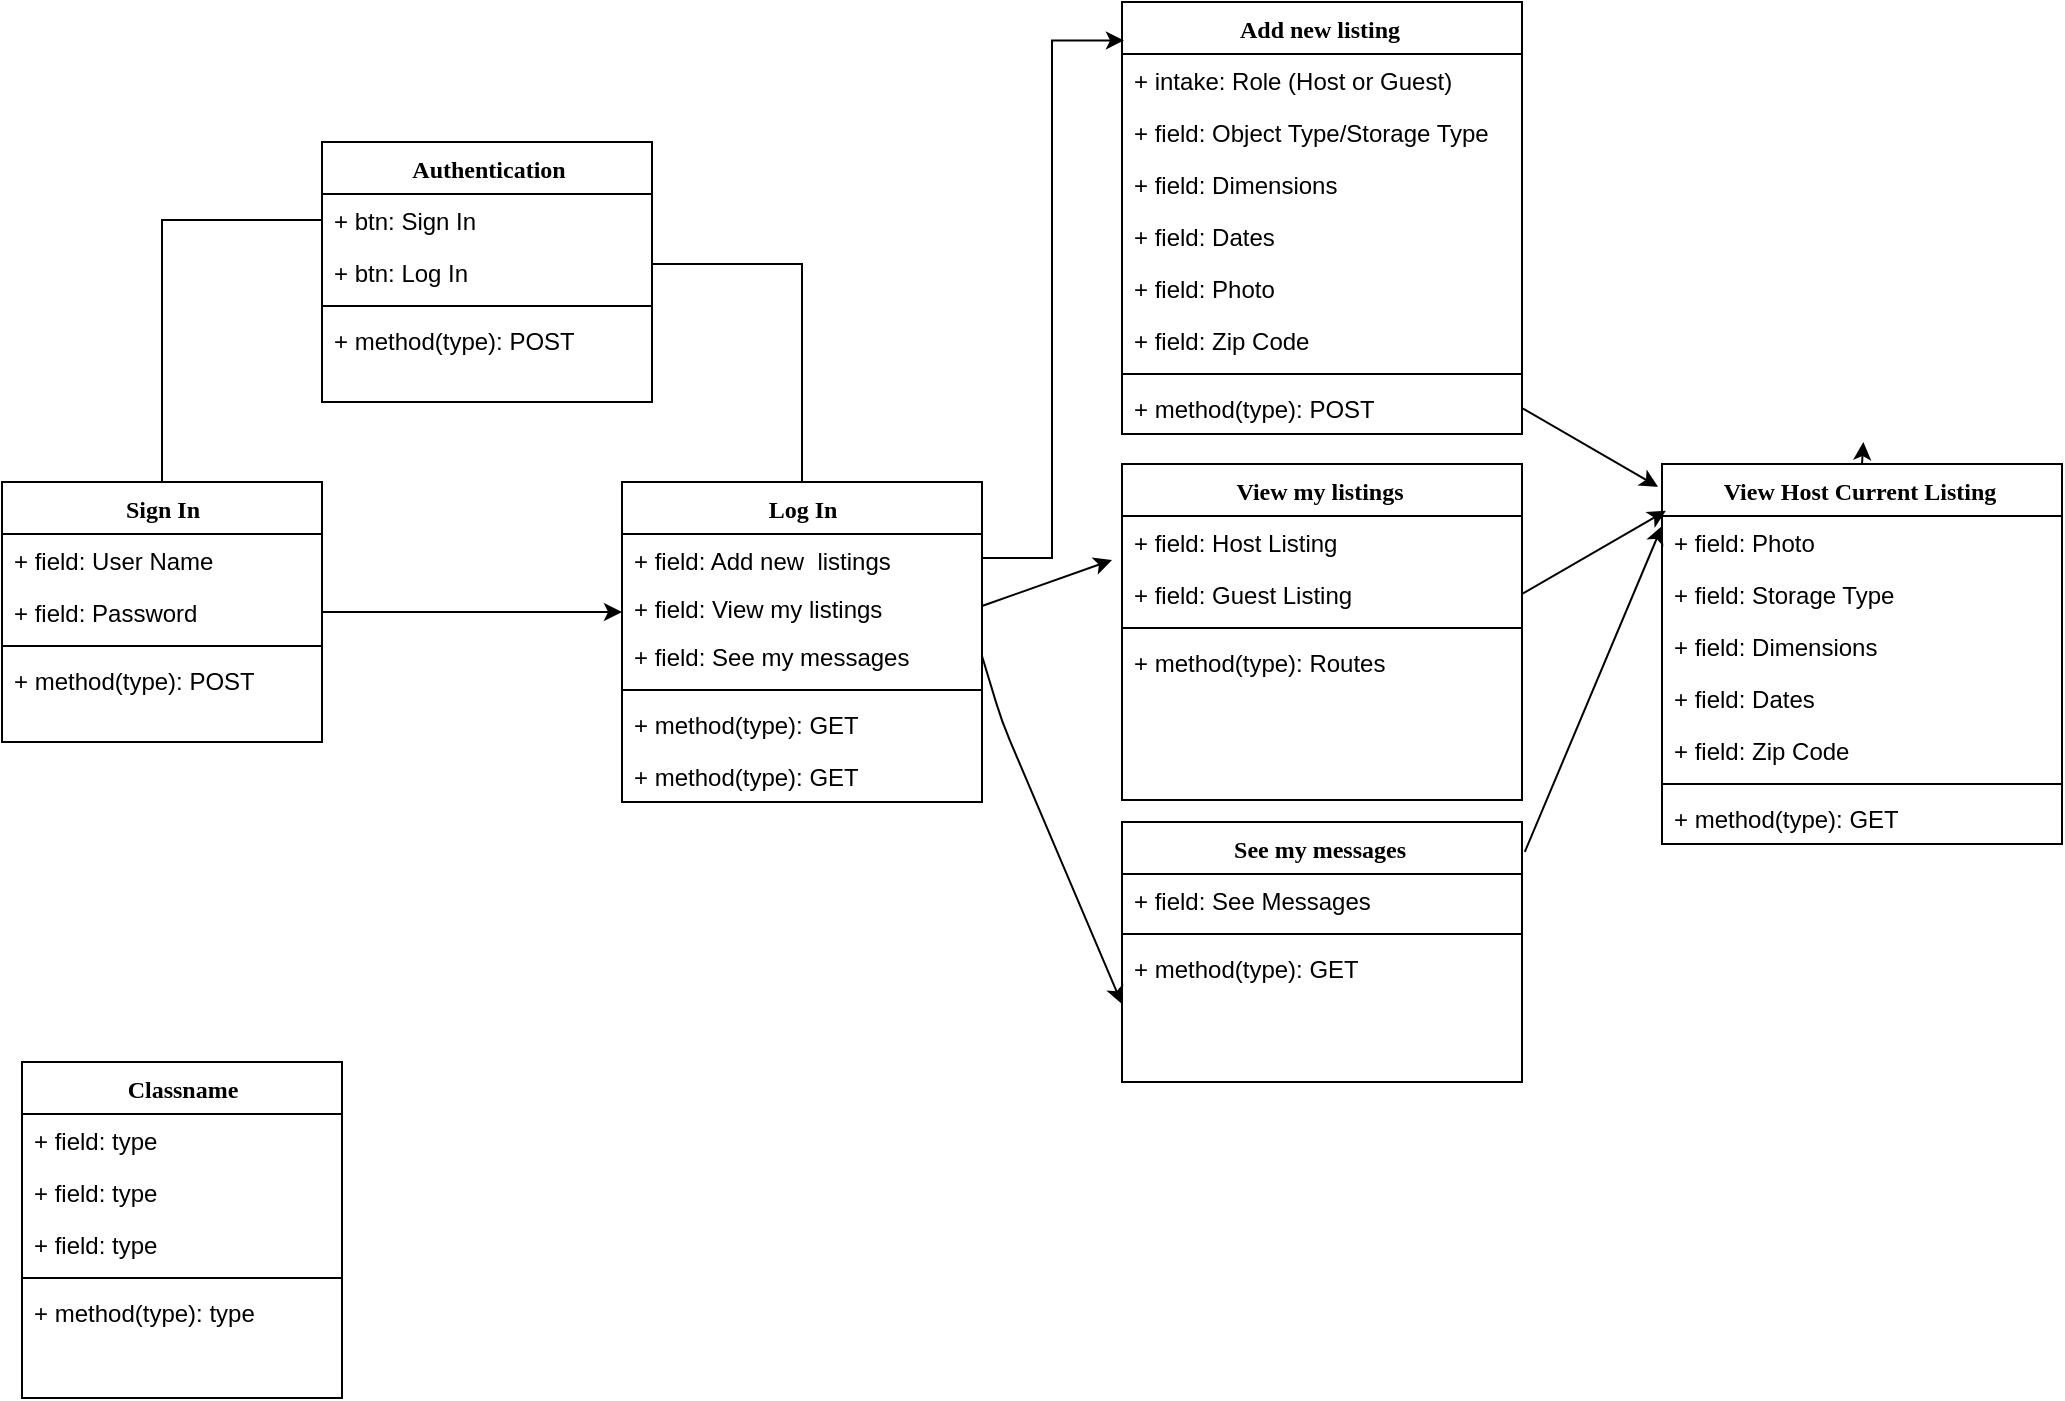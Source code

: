 <mxfile version="14.1.2" type="github" pages="2">
  <diagram name="Data Flow " id="6133507b-19e7-1e82-6fc7-422aa6c4b21f">
    <mxGraphModel dx="772" dy="821" grid="1" gridSize="10" guides="1" tooltips="1" connect="1" arrows="1" fold="1" page="1" pageScale="1" pageWidth="1100" pageHeight="850" background="#ffffff" math="0" shadow="0">
      <root>
        <mxCell id="0" />
        <mxCell id="1" parent="0" />
        <mxCell id="235556782a83e6d0-1" value="Add new listing&amp;nbsp;" style="swimlane;html=1;fontStyle=1;align=center;verticalAlign=top;childLayout=stackLayout;horizontal=1;startSize=26;horizontalStack=0;resizeParent=1;resizeLast=0;collapsible=1;marginBottom=0;swimlaneFillColor=#ffffff;rounded=0;shadow=0;comic=0;labelBackgroundColor=none;strokeWidth=1;fillColor=none;fontFamily=Verdana;fontSize=12" parent="1" vertex="1">
          <mxGeometry x="600" y="110" width="200" height="216" as="geometry" />
        </mxCell>
        <mxCell id="235556782a83e6d0-2" value="+ intake: Role (Host or Guest)" style="text;html=1;strokeColor=none;fillColor=none;align=left;verticalAlign=top;spacingLeft=4;spacingRight=4;whiteSpace=wrap;overflow=hidden;rotatable=0;points=[[0,0.5],[1,0.5]];portConstraint=eastwest;" parent="235556782a83e6d0-1" vertex="1">
          <mxGeometry y="26" width="200" height="26" as="geometry" />
        </mxCell>
        <mxCell id="235556782a83e6d0-3" value="+ field: Object Type/Storage Type&amp;nbsp;" style="text;html=1;strokeColor=none;fillColor=none;align=left;verticalAlign=top;spacingLeft=4;spacingRight=4;whiteSpace=wrap;overflow=hidden;rotatable=0;points=[[0,0.5],[1,0.5]];portConstraint=eastwest;" parent="235556782a83e6d0-1" vertex="1">
          <mxGeometry y="52" width="200" height="26" as="geometry" />
        </mxCell>
        <mxCell id="gMW-eXliZmSyRRlXndjO-48" value="+ field: Dimensions&amp;nbsp;" style="text;html=1;strokeColor=none;fillColor=none;align=left;verticalAlign=top;spacingLeft=4;spacingRight=4;whiteSpace=wrap;overflow=hidden;rotatable=0;points=[[0,0.5],[1,0.5]];portConstraint=eastwest;" parent="235556782a83e6d0-1" vertex="1">
          <mxGeometry y="78" width="200" height="26" as="geometry" />
        </mxCell>
        <mxCell id="gMW-eXliZmSyRRlXndjO-49" value="+ field: Dates&amp;nbsp;&amp;nbsp;" style="text;html=1;strokeColor=none;fillColor=none;align=left;verticalAlign=top;spacingLeft=4;spacingRight=4;whiteSpace=wrap;overflow=hidden;rotatable=0;points=[[0,0.5],[1,0.5]];portConstraint=eastwest;" parent="235556782a83e6d0-1" vertex="1">
          <mxGeometry y="104" width="200" height="26" as="geometry" />
        </mxCell>
        <mxCell id="235556782a83e6d0-5" value="+ field: Photo&amp;nbsp;&amp;nbsp;" style="text;html=1;strokeColor=none;fillColor=none;align=left;verticalAlign=top;spacingLeft=4;spacingRight=4;whiteSpace=wrap;overflow=hidden;rotatable=0;points=[[0,0.5],[1,0.5]];portConstraint=eastwest;" parent="235556782a83e6d0-1" vertex="1">
          <mxGeometry y="130" width="200" height="26" as="geometry" />
        </mxCell>
        <mxCell id="1IELFqTFET2UriRZERGF-18" value="+ field: Zip Code&amp;nbsp;&amp;nbsp;" style="text;html=1;strokeColor=none;fillColor=none;align=left;verticalAlign=top;spacingLeft=4;spacingRight=4;whiteSpace=wrap;overflow=hidden;rotatable=0;points=[[0,0.5],[1,0.5]];portConstraint=eastwest;" vertex="1" parent="235556782a83e6d0-1">
          <mxGeometry y="156" width="200" height="26" as="geometry" />
        </mxCell>
        <mxCell id="235556782a83e6d0-6" value="" style="line;html=1;strokeWidth=1;fillColor=none;align=left;verticalAlign=middle;spacingTop=-1;spacingLeft=3;spacingRight=3;rotatable=0;labelPosition=right;points=[];portConstraint=eastwest;" parent="235556782a83e6d0-1" vertex="1">
          <mxGeometry y="182" width="200" height="8" as="geometry" />
        </mxCell>
        <mxCell id="gMW-eXliZmSyRRlXndjO-50" value="+ method(type): POST" style="text;html=1;strokeColor=none;fillColor=none;align=left;verticalAlign=top;spacingLeft=4;spacingRight=4;whiteSpace=wrap;overflow=hidden;rotatable=0;points=[[0,0.5],[1,0.5]];portConstraint=eastwest;" parent="235556782a83e6d0-1" vertex="1">
          <mxGeometry y="190" width="200" height="26" as="geometry" />
        </mxCell>
        <mxCell id="78961159f06e98e8-17" value="Authentication" style="swimlane;html=1;fontStyle=1;align=center;verticalAlign=top;childLayout=stackLayout;horizontal=1;startSize=26;horizontalStack=0;resizeParent=1;resizeLast=0;collapsible=1;marginBottom=0;swimlaneFillColor=#ffffff;rounded=0;shadow=0;comic=0;labelBackgroundColor=none;strokeWidth=1;fillColor=none;fontFamily=Verdana;fontSize=12" parent="1" vertex="1">
          <mxGeometry x="200" y="180" width="165" height="130" as="geometry" />
        </mxCell>
        <mxCell id="78961159f06e98e8-23" value="+ btn: Sign In" style="text;html=1;strokeColor=none;fillColor=none;align=left;verticalAlign=top;spacingLeft=4;spacingRight=4;whiteSpace=wrap;overflow=hidden;rotatable=0;points=[[0,0.5],[1,0.5]];portConstraint=eastwest;" parent="78961159f06e98e8-17" vertex="1">
          <mxGeometry y="26" width="165" height="26" as="geometry" />
        </mxCell>
        <mxCell id="78961159f06e98e8-24" value="+ btn: Log In" style="text;html=1;strokeColor=none;fillColor=none;align=left;verticalAlign=top;spacingLeft=4;spacingRight=4;whiteSpace=wrap;overflow=hidden;rotatable=0;points=[[0,0.5],[1,0.5]];portConstraint=eastwest;" parent="78961159f06e98e8-17" vertex="1">
          <mxGeometry y="52" width="165" height="26" as="geometry" />
        </mxCell>
        <mxCell id="78961159f06e98e8-19" value="" style="line;html=1;strokeWidth=1;fillColor=none;align=left;verticalAlign=middle;spacingTop=-1;spacingLeft=3;spacingRight=3;rotatable=0;labelPosition=right;points=[];portConstraint=eastwest;" parent="78961159f06e98e8-17" vertex="1">
          <mxGeometry y="78" width="165" height="8" as="geometry" />
        </mxCell>
        <mxCell id="gMW-eXliZmSyRRlXndjO-1" value="+ method(type): POST" style="text;html=1;strokeColor=none;fillColor=none;align=left;verticalAlign=top;spacingLeft=4;spacingRight=4;whiteSpace=wrap;overflow=hidden;rotatable=0;points=[[0,0.5],[1,0.5]];portConstraint=eastwest;" parent="78961159f06e98e8-17" vertex="1">
          <mxGeometry y="86" width="165" height="26" as="geometry" />
        </mxCell>
        <mxCell id="78961159f06e98e8-43" value="Sign In" style="swimlane;html=1;fontStyle=1;align=center;verticalAlign=top;childLayout=stackLayout;horizontal=1;startSize=26;horizontalStack=0;resizeParent=1;resizeLast=0;collapsible=1;marginBottom=0;swimlaneFillColor=#ffffff;rounded=0;shadow=0;comic=0;labelBackgroundColor=none;strokeWidth=1;fillColor=none;fontFamily=Verdana;fontSize=12" parent="1" vertex="1">
          <mxGeometry x="40" y="350" width="160" height="130" as="geometry" />
        </mxCell>
        <mxCell id="78961159f06e98e8-44" value="+ field: User Name" style="text;html=1;strokeColor=none;fillColor=none;align=left;verticalAlign=top;spacingLeft=4;spacingRight=4;whiteSpace=wrap;overflow=hidden;rotatable=0;points=[[0,0.5],[1,0.5]];portConstraint=eastwest;" parent="78961159f06e98e8-43" vertex="1">
          <mxGeometry y="26" width="160" height="26" as="geometry" />
        </mxCell>
        <mxCell id="78961159f06e98e8-45" value="+ field: Password" style="text;html=1;strokeColor=none;fillColor=none;align=left;verticalAlign=top;spacingLeft=4;spacingRight=4;whiteSpace=wrap;overflow=hidden;rotatable=0;points=[[0,0.5],[1,0.5]];portConstraint=eastwest;" parent="78961159f06e98e8-43" vertex="1">
          <mxGeometry y="52" width="160" height="26" as="geometry" />
        </mxCell>
        <mxCell id="78961159f06e98e8-51" value="" style="line;html=1;strokeWidth=1;fillColor=none;align=left;verticalAlign=middle;spacingTop=-1;spacingLeft=3;spacingRight=3;rotatable=0;labelPosition=right;points=[];portConstraint=eastwest;" parent="78961159f06e98e8-43" vertex="1">
          <mxGeometry y="78" width="160" height="8" as="geometry" />
        </mxCell>
        <mxCell id="78961159f06e98e8-52" value="+ method(type): POST" style="text;html=1;strokeColor=none;fillColor=none;align=left;verticalAlign=top;spacingLeft=4;spacingRight=4;whiteSpace=wrap;overflow=hidden;rotatable=0;points=[[0,0.5],[1,0.5]];portConstraint=eastwest;" parent="78961159f06e98e8-43" vertex="1">
          <mxGeometry y="86" width="160" height="26" as="geometry" />
        </mxCell>
        <mxCell id="1IELFqTFET2UriRZERGF-10" style="edgeStyle=orthogonalEdgeStyle;rounded=0;orthogonalLoop=1;jettySize=auto;html=1;exitX=1;exitY=0.5;exitDx=0;exitDy=0;entryX=0.005;entryY=0.089;entryDx=0;entryDy=0;entryPerimeter=0;" edge="1" parent="1" source="gMW-eXliZmSyRRlXndjO-3" target="235556782a83e6d0-1">
          <mxGeometry relative="1" as="geometry" />
        </mxCell>
        <mxCell id="gMW-eXliZmSyRRlXndjO-2" value="Log In" style="swimlane;html=1;fontStyle=1;align=center;verticalAlign=top;childLayout=stackLayout;horizontal=1;startSize=26;horizontalStack=0;resizeParent=1;resizeLast=0;collapsible=1;marginBottom=0;swimlaneFillColor=#ffffff;rounded=0;shadow=0;comic=0;labelBackgroundColor=none;strokeWidth=1;fillColor=none;fontFamily=Verdana;fontSize=12" parent="1" vertex="1">
          <mxGeometry x="350" y="350" width="180" height="160" as="geometry" />
        </mxCell>
        <mxCell id="gMW-eXliZmSyRRlXndjO-3" value="+ field: Add new&amp;nbsp; listings" style="text;html=1;strokeColor=none;fillColor=none;align=left;verticalAlign=top;spacingLeft=4;spacingRight=4;whiteSpace=wrap;overflow=hidden;rotatable=0;points=[[0,0.5],[1,0.5]];portConstraint=eastwest;" parent="gMW-eXliZmSyRRlXndjO-2" vertex="1">
          <mxGeometry y="26" width="180" height="24" as="geometry" />
        </mxCell>
        <mxCell id="gMW-eXliZmSyRRlXndjO-17" value="+ field: View my listings" style="text;html=1;strokeColor=none;fillColor=none;align=left;verticalAlign=top;spacingLeft=4;spacingRight=4;whiteSpace=wrap;overflow=hidden;rotatable=0;points=[[0,0.5],[1,0.5]];portConstraint=eastwest;" parent="gMW-eXliZmSyRRlXndjO-2" vertex="1">
          <mxGeometry y="50" width="180" height="24" as="geometry" />
        </mxCell>
        <mxCell id="gMW-eXliZmSyRRlXndjO-4" value="+ field: See my messages&amp;nbsp;" style="text;html=1;strokeColor=none;fillColor=none;align=left;verticalAlign=top;spacingLeft=4;spacingRight=4;whiteSpace=wrap;overflow=hidden;rotatable=0;points=[[0,0.5],[1,0.5]];portConstraint=eastwest;" parent="gMW-eXliZmSyRRlXndjO-2" vertex="1">
          <mxGeometry y="74" width="180" height="26" as="geometry" />
        </mxCell>
        <mxCell id="gMW-eXliZmSyRRlXndjO-5" value="" style="line;html=1;strokeWidth=1;fillColor=none;align=left;verticalAlign=middle;spacingTop=-1;spacingLeft=3;spacingRight=3;rotatable=0;labelPosition=right;points=[];portConstraint=eastwest;" parent="gMW-eXliZmSyRRlXndjO-2" vertex="1">
          <mxGeometry y="100" width="180" height="8" as="geometry" />
        </mxCell>
        <mxCell id="gMW-eXliZmSyRRlXndjO-6" value="+ method(type): GET" style="text;html=1;strokeColor=none;fillColor=none;align=left;verticalAlign=top;spacingLeft=4;spacingRight=4;whiteSpace=wrap;overflow=hidden;rotatable=0;points=[[0,0.5],[1,0.5]];portConstraint=eastwest;" parent="gMW-eXliZmSyRRlXndjO-2" vertex="1">
          <mxGeometry y="108" width="180" height="26" as="geometry" />
        </mxCell>
        <mxCell id="gMW-eXliZmSyRRlXndjO-8" value="+ method(type): GET" style="text;html=1;strokeColor=none;fillColor=none;align=left;verticalAlign=top;spacingLeft=4;spacingRight=4;whiteSpace=wrap;overflow=hidden;rotatable=0;points=[[0,0.5],[1,0.5]];portConstraint=eastwest;" parent="gMW-eXliZmSyRRlXndjO-2" vertex="1">
          <mxGeometry y="134" width="180" height="26" as="geometry" />
        </mxCell>
        <mxCell id="gMW-eXliZmSyRRlXndjO-9" style="edgeStyle=orthogonalEdgeStyle;rounded=0;html=1;labelBackgroundColor=none;startArrow=none;startFill=0;startSize=8;endArrow=none;endFill=0;endSize=16;fontFamily=Verdana;fontSize=12;entryX=0;entryY=0.5;entryDx=0;entryDy=0;" parent="1" target="78961159f06e98e8-23" edge="1">
          <mxGeometry relative="1" as="geometry">
            <Array as="points">
              <mxPoint x="120" y="219" />
            </Array>
            <mxPoint x="120" y="350" as="sourcePoint" />
            <mxPoint x="40" y="250" as="targetPoint" />
          </mxGeometry>
        </mxCell>
        <mxCell id="gMW-eXliZmSyRRlXndjO-14" style="edgeStyle=orthogonalEdgeStyle;rounded=0;html=1;labelBackgroundColor=none;startArrow=none;startFill=0;startSize=8;endArrow=none;endFill=0;endSize=16;fontFamily=Verdana;fontSize=12;entryX=1;entryY=0.5;entryDx=0;entryDy=0;" parent="1" target="78961159f06e98e8-24" edge="1">
          <mxGeometry relative="1" as="geometry">
            <Array as="points">
              <mxPoint x="440" y="241" />
              <mxPoint x="365" y="241" />
            </Array>
            <mxPoint x="440" y="350" as="sourcePoint" />
            <mxPoint x="520" y="241" as="targetPoint" />
          </mxGeometry>
        </mxCell>
        <mxCell id="gMW-eXliZmSyRRlXndjO-18" value="View my listings&amp;nbsp;" style="swimlane;html=1;fontStyle=1;align=center;verticalAlign=top;childLayout=stackLayout;horizontal=1;startSize=26;horizontalStack=0;resizeParent=1;resizeLast=0;collapsible=1;marginBottom=0;swimlaneFillColor=#ffffff;rounded=0;shadow=0;comic=0;labelBackgroundColor=none;strokeWidth=1;fillColor=none;fontFamily=Verdana;fontSize=12" parent="1" vertex="1">
          <mxGeometry x="600" y="341" width="200" height="168" as="geometry" />
        </mxCell>
        <mxCell id="gMW-eXliZmSyRRlXndjO-19" value="+ field: Host Listing" style="text;html=1;strokeColor=none;fillColor=none;align=left;verticalAlign=top;spacingLeft=4;spacingRight=4;whiteSpace=wrap;overflow=hidden;rotatable=0;points=[[0,0.5],[1,0.5]];portConstraint=eastwest;" parent="gMW-eXliZmSyRRlXndjO-18" vertex="1">
          <mxGeometry y="26" width="200" height="26" as="geometry" />
        </mxCell>
        <mxCell id="gMW-eXliZmSyRRlXndjO-20" value="+ field: Guest Listing&amp;nbsp;" style="text;html=1;strokeColor=none;fillColor=none;align=left;verticalAlign=top;spacingLeft=4;spacingRight=4;whiteSpace=wrap;overflow=hidden;rotatable=0;points=[[0,0.5],[1,0.5]];portConstraint=eastwest;" parent="gMW-eXliZmSyRRlXndjO-18" vertex="1">
          <mxGeometry y="52" width="200" height="26" as="geometry" />
        </mxCell>
        <mxCell id="gMW-eXliZmSyRRlXndjO-22" value="" style="line;html=1;strokeWidth=1;fillColor=none;align=left;verticalAlign=middle;spacingTop=-1;spacingLeft=3;spacingRight=3;rotatable=0;labelPosition=right;points=[];portConstraint=eastwest;" parent="gMW-eXliZmSyRRlXndjO-18" vertex="1">
          <mxGeometry y="78" width="200" height="8" as="geometry" />
        </mxCell>
        <mxCell id="gMW-eXliZmSyRRlXndjO-23" value="+ method(type): Routes" style="text;html=1;strokeColor=none;fillColor=none;align=left;verticalAlign=top;spacingLeft=4;spacingRight=4;whiteSpace=wrap;overflow=hidden;rotatable=0;points=[[0,0.5],[1,0.5]];portConstraint=eastwest;" parent="gMW-eXliZmSyRRlXndjO-18" vertex="1">
          <mxGeometry y="86" width="200" height="26" as="geometry" />
        </mxCell>
        <mxCell id="gMW-eXliZmSyRRlXndjO-32" value="" style="endArrow=classic;html=1;exitX=1;exitY=0.5;exitDx=0;exitDy=0;" parent="1" source="78961159f06e98e8-45" edge="1">
          <mxGeometry width="50" height="50" relative="1" as="geometry">
            <mxPoint x="410" y="550" as="sourcePoint" />
            <mxPoint x="350" y="415" as="targetPoint" />
          </mxGeometry>
        </mxCell>
        <mxCell id="gMW-eXliZmSyRRlXndjO-33" value="See my messages&amp;nbsp;" style="swimlane;html=1;fontStyle=1;align=center;verticalAlign=top;childLayout=stackLayout;horizontal=1;startSize=26;horizontalStack=0;resizeParent=1;resizeLast=0;collapsible=1;marginBottom=0;swimlaneFillColor=#ffffff;rounded=0;shadow=0;comic=0;labelBackgroundColor=none;strokeWidth=1;fillColor=none;fontFamily=Verdana;fontSize=12" parent="1" vertex="1">
          <mxGeometry x="600" y="520" width="200" height="130" as="geometry" />
        </mxCell>
        <mxCell id="gMW-eXliZmSyRRlXndjO-34" value="+ field: See Messages" style="text;html=1;strokeColor=none;fillColor=none;align=left;verticalAlign=top;spacingLeft=4;spacingRight=4;whiteSpace=wrap;overflow=hidden;rotatable=0;points=[[0,0.5],[1,0.5]];portConstraint=eastwest;" parent="gMW-eXliZmSyRRlXndjO-33" vertex="1">
          <mxGeometry y="26" width="200" height="26" as="geometry" />
        </mxCell>
        <mxCell id="gMW-eXliZmSyRRlXndjO-37" value="" style="line;html=1;strokeWidth=1;fillColor=none;align=left;verticalAlign=middle;spacingTop=-1;spacingLeft=3;spacingRight=3;rotatable=0;labelPosition=right;points=[];portConstraint=eastwest;" parent="gMW-eXliZmSyRRlXndjO-33" vertex="1">
          <mxGeometry y="52" width="200" height="8" as="geometry" />
        </mxCell>
        <mxCell id="gMW-eXliZmSyRRlXndjO-38" value="+ method(type): GET" style="text;html=1;strokeColor=none;fillColor=none;align=left;verticalAlign=top;spacingLeft=4;spacingRight=4;whiteSpace=wrap;overflow=hidden;rotatable=0;points=[[0,0.5],[1,0.5]];portConstraint=eastwest;" parent="gMW-eXliZmSyRRlXndjO-33" vertex="1">
          <mxGeometry y="60" width="200" height="26" as="geometry" />
        </mxCell>
        <mxCell id="gMW-eXliZmSyRRlXndjO-39" value="Classname" style="swimlane;html=1;fontStyle=1;align=center;verticalAlign=top;childLayout=stackLayout;horizontal=1;startSize=26;horizontalStack=0;resizeParent=1;resizeLast=0;collapsible=1;marginBottom=0;swimlaneFillColor=#ffffff;rounded=0;shadow=0;comic=0;labelBackgroundColor=none;strokeWidth=1;fillColor=none;fontFamily=Verdana;fontSize=12" parent="1" vertex="1">
          <mxGeometry x="50" y="640" width="160" height="168" as="geometry" />
        </mxCell>
        <mxCell id="gMW-eXliZmSyRRlXndjO-40" value="+ field: type" style="text;html=1;strokeColor=none;fillColor=none;align=left;verticalAlign=top;spacingLeft=4;spacingRight=4;whiteSpace=wrap;overflow=hidden;rotatable=0;points=[[0,0.5],[1,0.5]];portConstraint=eastwest;" parent="gMW-eXliZmSyRRlXndjO-39" vertex="1">
          <mxGeometry y="26" width="160" height="26" as="geometry" />
        </mxCell>
        <mxCell id="gMW-eXliZmSyRRlXndjO-41" value="+ field: type" style="text;html=1;strokeColor=none;fillColor=none;align=left;verticalAlign=top;spacingLeft=4;spacingRight=4;whiteSpace=wrap;overflow=hidden;rotatable=0;points=[[0,0.5],[1,0.5]];portConstraint=eastwest;" parent="gMW-eXliZmSyRRlXndjO-39" vertex="1">
          <mxGeometry y="52" width="160" height="26" as="geometry" />
        </mxCell>
        <mxCell id="gMW-eXliZmSyRRlXndjO-42" value="+ field: type" style="text;html=1;strokeColor=none;fillColor=none;align=left;verticalAlign=top;spacingLeft=4;spacingRight=4;whiteSpace=wrap;overflow=hidden;rotatable=0;points=[[0,0.5],[1,0.5]];portConstraint=eastwest;" parent="gMW-eXliZmSyRRlXndjO-39" vertex="1">
          <mxGeometry y="78" width="160" height="26" as="geometry" />
        </mxCell>
        <mxCell id="gMW-eXliZmSyRRlXndjO-43" value="" style="line;html=1;strokeWidth=1;fillColor=none;align=left;verticalAlign=middle;spacingTop=-1;spacingLeft=3;spacingRight=3;rotatable=0;labelPosition=right;points=[];portConstraint=eastwest;" parent="gMW-eXliZmSyRRlXndjO-39" vertex="1">
          <mxGeometry y="104" width="160" height="8" as="geometry" />
        </mxCell>
        <mxCell id="gMW-eXliZmSyRRlXndjO-44" value="+ method(type): type" style="text;html=1;strokeColor=none;fillColor=none;align=left;verticalAlign=top;spacingLeft=4;spacingRight=4;whiteSpace=wrap;overflow=hidden;rotatable=0;points=[[0,0.5],[1,0.5]];portConstraint=eastwest;" parent="gMW-eXliZmSyRRlXndjO-39" vertex="1">
          <mxGeometry y="112" width="160" height="26" as="geometry" />
        </mxCell>
        <mxCell id="gMW-eXliZmSyRRlXndjO-46" value="" style="endArrow=classic;html=1;exitX=1;exitY=0.5;exitDx=0;exitDy=0;entryX=-0.025;entryY=-0.154;entryDx=0;entryDy=0;entryPerimeter=0;" parent="1" source="gMW-eXliZmSyRRlXndjO-17" target="gMW-eXliZmSyRRlXndjO-20" edge="1">
          <mxGeometry width="50" height="50" relative="1" as="geometry">
            <mxPoint x="630" y="380" as="sourcePoint" />
            <mxPoint x="680" y="330" as="targetPoint" />
          </mxGeometry>
        </mxCell>
        <mxCell id="gMW-eXliZmSyRRlXndjO-47" value="" style="endArrow=classic;html=1;exitX=1;exitY=0.5;exitDx=0;exitDy=0;entryX=0;entryY=0.5;entryDx=0;entryDy=0;" parent="1" source="gMW-eXliZmSyRRlXndjO-4" edge="1">
          <mxGeometry width="50" height="50" relative="1" as="geometry">
            <mxPoint x="630" y="380" as="sourcePoint" />
            <mxPoint x="600" y="611" as="targetPoint" />
            <Array as="points">
              <mxPoint x="540" y="470" />
            </Array>
          </mxGeometry>
        </mxCell>
        <mxCell id="1IELFqTFET2UriRZERGF-19" style="edgeStyle=orthogonalEdgeStyle;rounded=0;orthogonalLoop=1;jettySize=auto;html=1;exitX=0.5;exitY=0;exitDx=0;exitDy=0;" edge="1" parent="1" source="1IELFqTFET2UriRZERGF-12">
          <mxGeometry relative="1" as="geometry">
            <mxPoint x="970.667" y="330" as="targetPoint" />
          </mxGeometry>
        </mxCell>
        <mxCell id="1IELFqTFET2UriRZERGF-12" value="View Host Current Listing&amp;nbsp;" style="swimlane;html=1;fontStyle=1;align=center;verticalAlign=top;childLayout=stackLayout;horizontal=1;startSize=26;horizontalStack=0;resizeParent=1;resizeLast=0;collapsible=1;marginBottom=0;swimlaneFillColor=#ffffff;rounded=0;shadow=0;comic=0;labelBackgroundColor=none;strokeWidth=1;fillColor=none;fontFamily=Verdana;fontSize=12" vertex="1" parent="1">
          <mxGeometry x="870" y="341" width="200" height="190" as="geometry" />
        </mxCell>
        <mxCell id="1IELFqTFET2UriRZERGF-13" value="+ field: Photo" style="text;html=1;strokeColor=none;fillColor=none;align=left;verticalAlign=top;spacingLeft=4;spacingRight=4;whiteSpace=wrap;overflow=hidden;rotatable=0;points=[[0,0.5],[1,0.5]];portConstraint=eastwest;" vertex="1" parent="1IELFqTFET2UriRZERGF-12">
          <mxGeometry y="26" width="200" height="26" as="geometry" />
        </mxCell>
        <mxCell id="1IELFqTFET2UriRZERGF-14" value="+ field: Storage Type" style="text;html=1;strokeColor=none;fillColor=none;align=left;verticalAlign=top;spacingLeft=4;spacingRight=4;whiteSpace=wrap;overflow=hidden;rotatable=0;points=[[0,0.5],[1,0.5]];portConstraint=eastwest;" vertex="1" parent="1IELFqTFET2UriRZERGF-12">
          <mxGeometry y="52" width="200" height="26" as="geometry" />
        </mxCell>
        <mxCell id="1IELFqTFET2UriRZERGF-15" value="+ field: Dimensions" style="text;html=1;strokeColor=none;fillColor=none;align=left;verticalAlign=top;spacingLeft=4;spacingRight=4;whiteSpace=wrap;overflow=hidden;rotatable=0;points=[[0,0.5],[1,0.5]];portConstraint=eastwest;" vertex="1" parent="1IELFqTFET2UriRZERGF-12">
          <mxGeometry y="78" width="200" height="26" as="geometry" />
        </mxCell>
        <mxCell id="1IELFqTFET2UriRZERGF-20" value="+ field: Dates&amp;nbsp;&amp;nbsp;" style="text;html=1;strokeColor=none;fillColor=none;align=left;verticalAlign=top;spacingLeft=4;spacingRight=4;whiteSpace=wrap;overflow=hidden;rotatable=0;points=[[0,0.5],[1,0.5]];portConstraint=eastwest;" vertex="1" parent="1IELFqTFET2UriRZERGF-12">
          <mxGeometry y="104" width="200" height="26" as="geometry" />
        </mxCell>
        <mxCell id="1IELFqTFET2UriRZERGF-21" value="+ field: Zip Code&amp;nbsp;&amp;nbsp;" style="text;html=1;strokeColor=none;fillColor=none;align=left;verticalAlign=top;spacingLeft=4;spacingRight=4;whiteSpace=wrap;overflow=hidden;rotatable=0;points=[[0,0.5],[1,0.5]];portConstraint=eastwest;" vertex="1" parent="1IELFqTFET2UriRZERGF-12">
          <mxGeometry y="130" width="200" height="26" as="geometry" />
        </mxCell>
        <mxCell id="1IELFqTFET2UriRZERGF-16" value="" style="line;html=1;strokeWidth=1;fillColor=none;align=left;verticalAlign=middle;spacingTop=-1;spacingLeft=3;spacingRight=3;rotatable=0;labelPosition=right;points=[];portConstraint=eastwest;" vertex="1" parent="1IELFqTFET2UriRZERGF-12">
          <mxGeometry y="156" width="200" height="8" as="geometry" />
        </mxCell>
        <mxCell id="1IELFqTFET2UriRZERGF-17" value="+ method(type): GET" style="text;html=1;strokeColor=none;fillColor=none;align=left;verticalAlign=top;spacingLeft=4;spacingRight=4;whiteSpace=wrap;overflow=hidden;rotatable=0;points=[[0,0.5],[1,0.5]];portConstraint=eastwest;" vertex="1" parent="1IELFqTFET2UriRZERGF-12">
          <mxGeometry y="164" width="200" height="26" as="geometry" />
        </mxCell>
        <mxCell id="1IELFqTFET2UriRZERGF-22" value="" style="endArrow=classic;html=1;exitX=1;exitY=0.5;exitDx=0;exitDy=0;entryX=-0.01;entryY=0.06;entryDx=0;entryDy=0;entryPerimeter=0;" edge="1" parent="1" source="gMW-eXliZmSyRRlXndjO-50" target="1IELFqTFET2UriRZERGF-12">
          <mxGeometry width="50" height="50" relative="1" as="geometry">
            <mxPoint x="780" y="390" as="sourcePoint" />
            <mxPoint x="830" y="340" as="targetPoint" />
          </mxGeometry>
        </mxCell>
        <mxCell id="1IELFqTFET2UriRZERGF-23" value="" style="endArrow=classic;html=1;exitX=1;exitY=0.5;exitDx=0;exitDy=0;entryX=0.01;entryY=-0.103;entryDx=0;entryDy=0;entryPerimeter=0;" edge="1" parent="1" source="gMW-eXliZmSyRRlXndjO-20" target="1IELFqTFET2UriRZERGF-13">
          <mxGeometry width="50" height="50" relative="1" as="geometry">
            <mxPoint x="780" y="390" as="sourcePoint" />
            <mxPoint x="830" y="340" as="targetPoint" />
          </mxGeometry>
        </mxCell>
        <mxCell id="1IELFqTFET2UriRZERGF-24" value="" style="endArrow=classic;html=1;exitX=1.007;exitY=0.115;exitDx=0;exitDy=0;exitPerimeter=0;" edge="1" parent="1" source="gMW-eXliZmSyRRlXndjO-33">
          <mxGeometry width="50" height="50" relative="1" as="geometry">
            <mxPoint x="810" y="416" as="sourcePoint" />
            <mxPoint x="870" y="372" as="targetPoint" />
          </mxGeometry>
        </mxCell>
      </root>
    </mxGraphModel>
  </diagram>
  <diagram id="64skYNV_Fudp0nh6LhXu" name="Page-2">
    <mxGraphModel dx="1157" dy="616" grid="1" gridSize="10" guides="1" tooltips="1" connect="1" arrows="1" fold="1" page="1" pageScale="1" pageWidth="850" pageHeight="1100" math="0" shadow="0">
      <root>
        <mxCell id="7n_FfiYeeeavcaeeXXYB-0" />
        <mxCell id="7n_FfiYeeeavcaeeXXYB-1" parent="7n_FfiYeeeavcaeeXXYB-0" />
      </root>
    </mxGraphModel>
  </diagram>
</mxfile>
